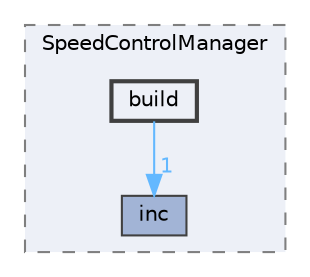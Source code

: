digraph "EGEMOBİL/EEM_TASK/MotorDriveFeature/SpeedControlManager/build"
{
 // LATEX_PDF_SIZE
  bgcolor="transparent";
  edge [fontname=Helvetica,fontsize=10,labelfontname=Helvetica,labelfontsize=10];
  node [fontname=Helvetica,fontsize=10,shape=box,height=0.2,width=0.4];
  compound=true
  subgraph clusterdir_587b224d02ec80290a02f58b58ad6e35 {
    graph [ bgcolor="#edf0f7", pencolor="grey50", label="SpeedControlManager", fontname=Helvetica,fontsize=10 style="filled,dashed", URL="dir_587b224d02ec80290a02f58b58ad6e35.html",tooltip=""]
  dir_a696efd1a0127505062746e2e2458e2a [label="inc", fillcolor="#a2b4d6", color="grey25", style="filled", URL="dir_a696efd1a0127505062746e2e2458e2a.html",tooltip=""];
  dir_aeb9a1626f0deca8f89034b4b16f781d [label="build", fillcolor="#edf0f7", color="grey25", style="filled,bold", URL="dir_aeb9a1626f0deca8f89034b4b16f781d.html",tooltip=""];
  }
  dir_aeb9a1626f0deca8f89034b4b16f781d->dir_a696efd1a0127505062746e2e2458e2a [headlabel="1", labeldistance=1.5 headhref="dir_000000_000003.html" href="dir_000000_000003.html" color="steelblue1" fontcolor="steelblue1"];
}
